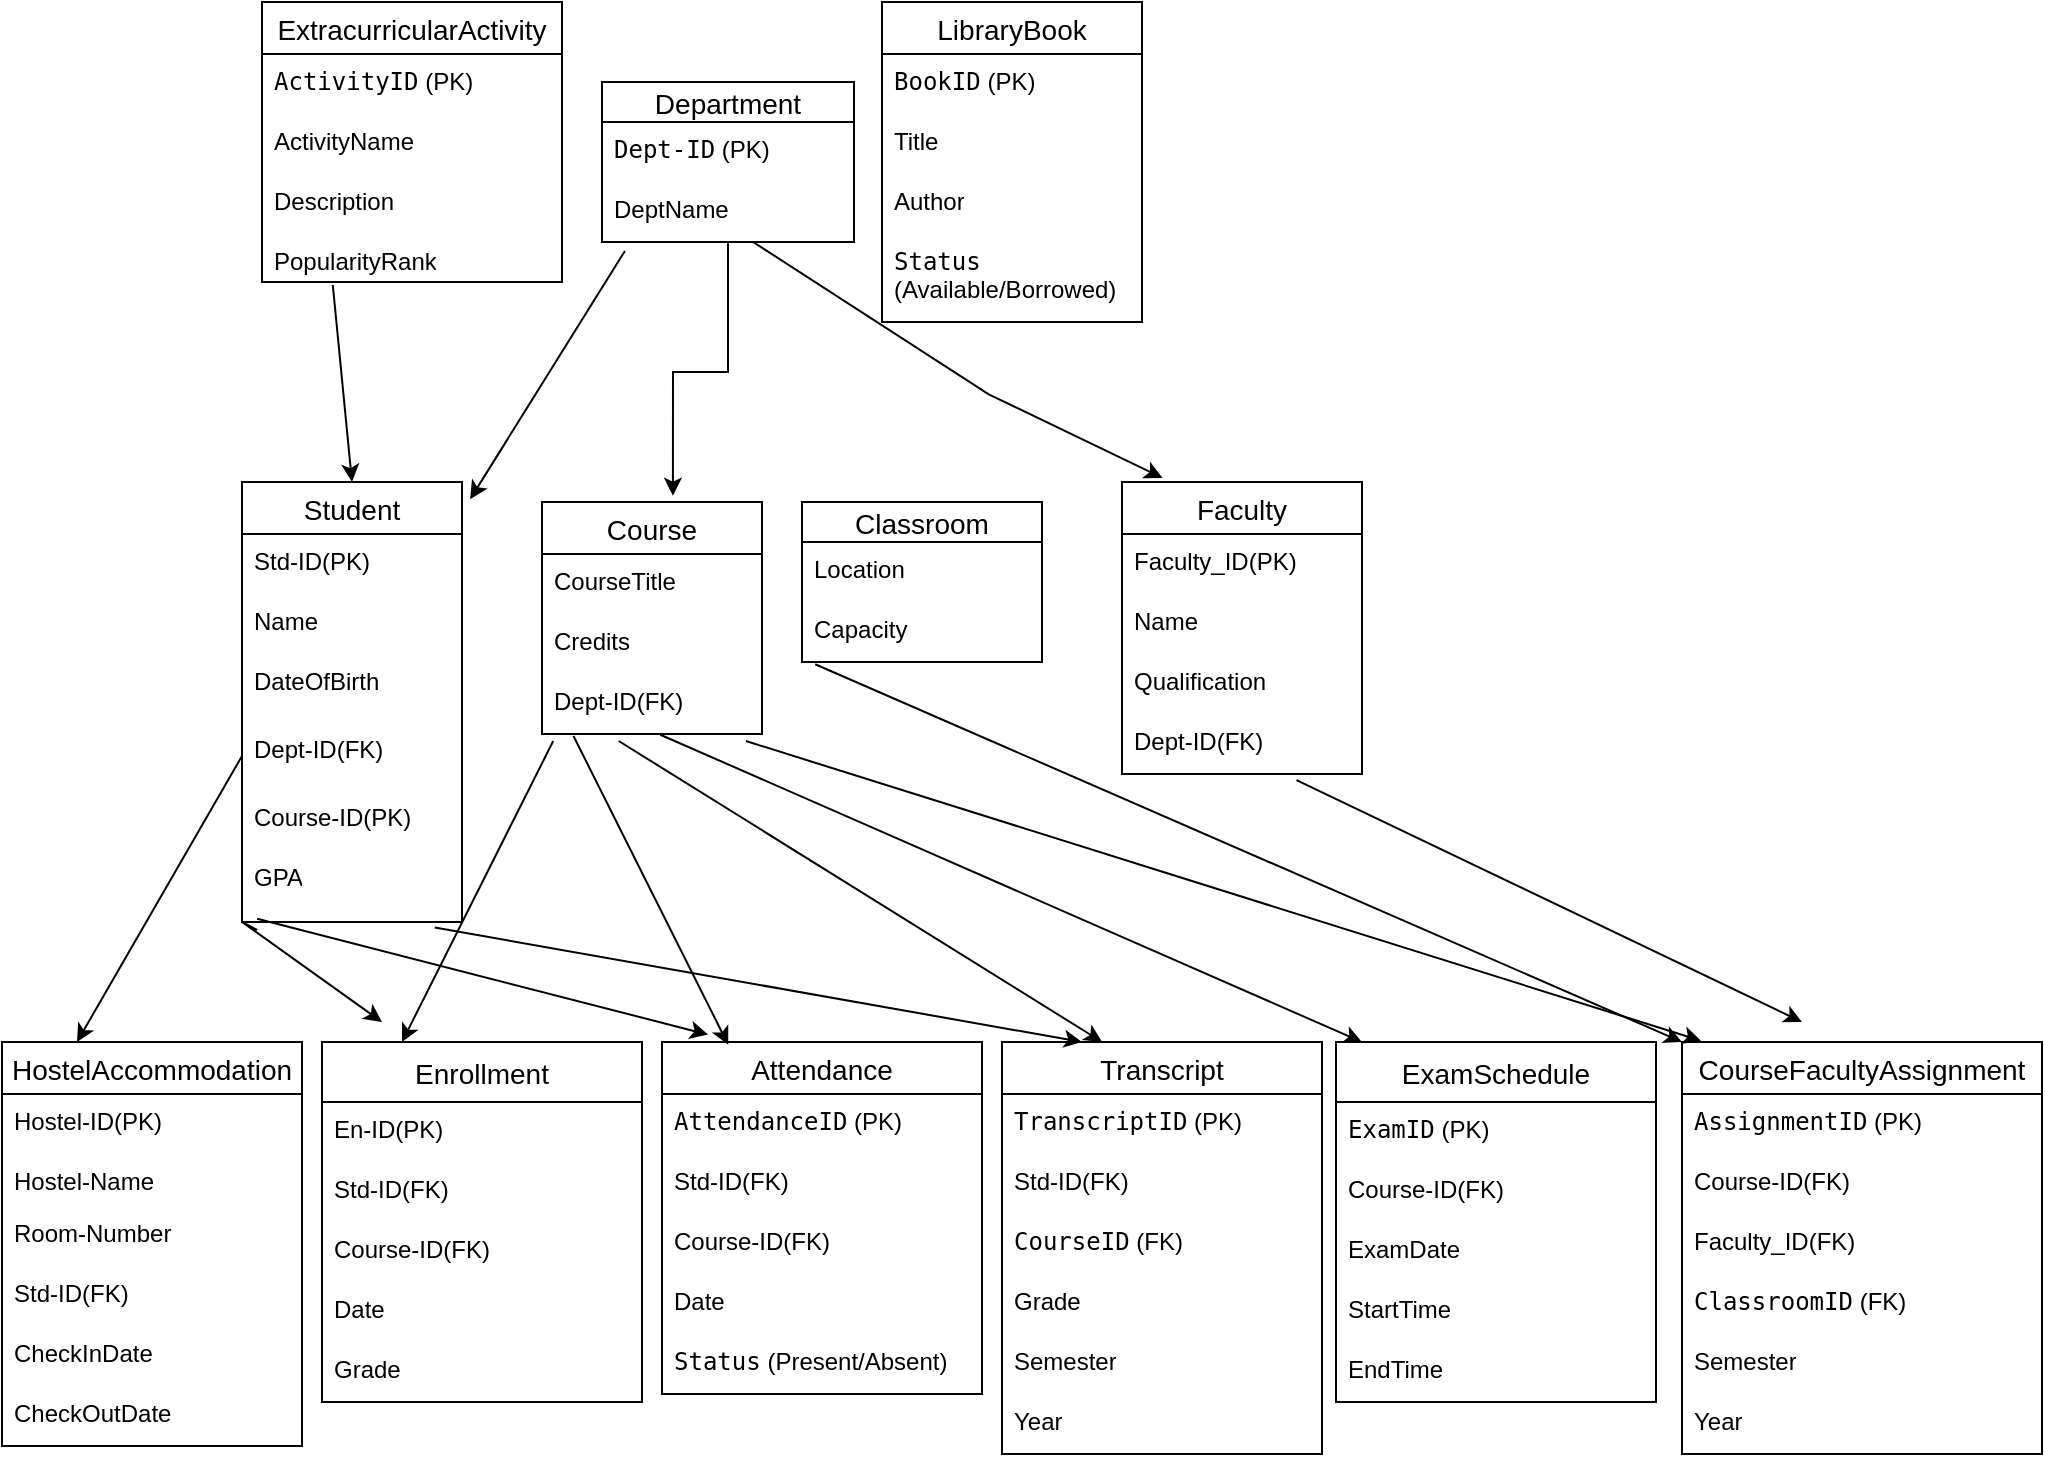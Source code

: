 <mxfile version="24.7.7">
  <diagram name="Page-1" id="fqS6_PLJv1zb1t_LiKM6">
    <mxGraphModel dx="724" dy="383" grid="1" gridSize="10" guides="1" tooltips="1" connect="1" arrows="1" fold="1" page="1" pageScale="1" pageWidth="827" pageHeight="1169" math="0" shadow="0">
      <root>
        <mxCell id="0" />
        <mxCell id="1" parent="0" />
        <mxCell id="m27_YTf44MRIBZmvHnYc-47" value="Student" style="swimlane;fontStyle=0;childLayout=stackLayout;horizontal=1;startSize=26;horizontalStack=0;resizeParent=1;resizeParentMax=0;resizeLast=0;collapsible=1;marginBottom=0;align=center;fontSize=14;" parent="1" vertex="1">
          <mxGeometry x="120" y="260" width="110" height="220" as="geometry" />
        </mxCell>
        <mxCell id="m27_YTf44MRIBZmvHnYc-48" value="Std-ID(PK)" style="text;strokeColor=none;fillColor=none;spacingLeft=4;spacingRight=4;overflow=hidden;rotatable=0;points=[[0,0.5],[1,0.5]];portConstraint=eastwest;fontSize=12;whiteSpace=wrap;html=1;" parent="m27_YTf44MRIBZmvHnYc-47" vertex="1">
          <mxGeometry y="26" width="110" height="30" as="geometry" />
        </mxCell>
        <mxCell id="m27_YTf44MRIBZmvHnYc-49" value="Name" style="text;strokeColor=none;fillColor=none;spacingLeft=4;spacingRight=4;overflow=hidden;rotatable=0;points=[[0,0.5],[1,0.5]];portConstraint=eastwest;fontSize=12;whiteSpace=wrap;html=1;" parent="m27_YTf44MRIBZmvHnYc-47" vertex="1">
          <mxGeometry y="56" width="110" height="30" as="geometry" />
        </mxCell>
        <mxCell id="m27_YTf44MRIBZmvHnYc-50" value="DateOfBirth" style="text;strokeColor=none;fillColor=none;spacingLeft=4;spacingRight=4;overflow=hidden;rotatable=0;points=[[0,0.5],[1,0.5]];portConstraint=eastwest;fontSize=12;whiteSpace=wrap;html=1;" parent="m27_YTf44MRIBZmvHnYc-47" vertex="1">
          <mxGeometry y="86" width="110" height="34" as="geometry" />
        </mxCell>
        <mxCell id="m27_YTf44MRIBZmvHnYc-52" value="Dept-ID(FK)" style="text;strokeColor=none;fillColor=none;spacingLeft=4;spacingRight=4;overflow=hidden;rotatable=0;points=[[0,0.5],[1,0.5]];portConstraint=eastwest;fontSize=12;whiteSpace=wrap;html=1;" parent="m27_YTf44MRIBZmvHnYc-47" vertex="1">
          <mxGeometry y="120" width="110" height="34" as="geometry" />
        </mxCell>
        <mxCell id="m27_YTf44MRIBZmvHnYc-55" value="Course-ID(PK)" style="text;strokeColor=none;fillColor=none;spacingLeft=4;spacingRight=4;overflow=hidden;rotatable=0;points=[[0,0.5],[1,0.5]];portConstraint=eastwest;fontSize=12;whiteSpace=wrap;html=1;" parent="m27_YTf44MRIBZmvHnYc-47" vertex="1">
          <mxGeometry y="154" width="110" height="30" as="geometry" />
        </mxCell>
        <mxCell id="m27_YTf44MRIBZmvHnYc-53" value="GPA" style="text;strokeColor=none;fillColor=none;spacingLeft=4;spacingRight=4;overflow=hidden;rotatable=0;points=[[0,0.5],[1,0.5]];portConstraint=eastwest;fontSize=12;whiteSpace=wrap;html=1;" parent="m27_YTf44MRIBZmvHnYc-47" vertex="1">
          <mxGeometry y="184" width="110" height="36" as="geometry" />
        </mxCell>
        <mxCell id="m27_YTf44MRIBZmvHnYc-54" value="Course" style="swimlane;fontStyle=0;childLayout=stackLayout;horizontal=1;startSize=26;horizontalStack=0;resizeParent=1;resizeParentMax=0;resizeLast=0;collapsible=1;marginBottom=0;align=center;fontSize=14;" parent="1" vertex="1">
          <mxGeometry x="270" y="270" width="110" height="116" as="geometry" />
        </mxCell>
        <mxCell id="m27_YTf44MRIBZmvHnYc-56" value="CourseTitle" style="text;strokeColor=none;fillColor=none;spacingLeft=4;spacingRight=4;overflow=hidden;rotatable=0;points=[[0,0.5],[1,0.5]];portConstraint=eastwest;fontSize=12;whiteSpace=wrap;html=1;" parent="m27_YTf44MRIBZmvHnYc-54" vertex="1">
          <mxGeometry y="26" width="110" height="30" as="geometry" />
        </mxCell>
        <mxCell id="m27_YTf44MRIBZmvHnYc-57" value="Credits" style="text;strokeColor=none;fillColor=none;spacingLeft=4;spacingRight=4;overflow=hidden;rotatable=0;points=[[0,0.5],[1,0.5]];portConstraint=eastwest;fontSize=12;whiteSpace=wrap;html=1;" parent="m27_YTf44MRIBZmvHnYc-54" vertex="1">
          <mxGeometry y="56" width="110" height="30" as="geometry" />
        </mxCell>
        <mxCell id="m27_YTf44MRIBZmvHnYc-58" value="Dept-ID(FK)" style="text;strokeColor=none;fillColor=none;spacingLeft=4;spacingRight=4;overflow=hidden;rotatable=0;points=[[0,0.5],[1,0.5]];portConstraint=eastwest;fontSize=12;whiteSpace=wrap;html=1;" parent="m27_YTf44MRIBZmvHnYc-54" vertex="1">
          <mxGeometry y="86" width="110" height="30" as="geometry" />
        </mxCell>
        <mxCell id="m27_YTf44MRIBZmvHnYc-59" value="Classroom" style="swimlane;fontStyle=0;childLayout=stackLayout;horizontal=1;startSize=20;horizontalStack=0;resizeParent=1;resizeParentMax=0;resizeLast=0;collapsible=1;marginBottom=0;align=center;fontSize=14;" parent="1" vertex="1">
          <mxGeometry x="400" y="270" width="120" height="80" as="geometry" />
        </mxCell>
        <mxCell id="m27_YTf44MRIBZmvHnYc-60" value="Location" style="text;strokeColor=none;fillColor=none;spacingLeft=4;spacingRight=4;overflow=hidden;rotatable=0;points=[[0,0.5],[1,0.5]];portConstraint=eastwest;fontSize=12;whiteSpace=wrap;html=1;" parent="m27_YTf44MRIBZmvHnYc-59" vertex="1">
          <mxGeometry y="20" width="120" height="30" as="geometry" />
        </mxCell>
        <mxCell id="m27_YTf44MRIBZmvHnYc-61" value="Capacity" style="text;strokeColor=none;fillColor=none;spacingLeft=4;spacingRight=4;overflow=hidden;rotatable=0;points=[[0,0.5],[1,0.5]];portConstraint=eastwest;fontSize=12;whiteSpace=wrap;html=1;" parent="m27_YTf44MRIBZmvHnYc-59" vertex="1">
          <mxGeometry y="50" width="120" height="30" as="geometry" />
        </mxCell>
        <mxCell id="m27_YTf44MRIBZmvHnYc-63" value="Faculty" style="swimlane;fontStyle=0;childLayout=stackLayout;horizontal=1;startSize=26;horizontalStack=0;resizeParent=1;resizeParentMax=0;resizeLast=0;collapsible=1;marginBottom=0;align=center;fontSize=14;" parent="1" vertex="1">
          <mxGeometry x="560" y="260" width="120" height="146" as="geometry" />
        </mxCell>
        <mxCell id="m27_YTf44MRIBZmvHnYc-64" value="Faculty_ID(PK)" style="text;strokeColor=none;fillColor=none;spacingLeft=4;spacingRight=4;overflow=hidden;rotatable=0;points=[[0,0.5],[1,0.5]];portConstraint=eastwest;fontSize=12;whiteSpace=wrap;html=1;" parent="m27_YTf44MRIBZmvHnYc-63" vertex="1">
          <mxGeometry y="26" width="120" height="30" as="geometry" />
        </mxCell>
        <mxCell id="m27_YTf44MRIBZmvHnYc-65" value="Name" style="text;strokeColor=none;fillColor=none;spacingLeft=4;spacingRight=4;overflow=hidden;rotatable=0;points=[[0,0.5],[1,0.5]];portConstraint=eastwest;fontSize=12;whiteSpace=wrap;html=1;" parent="m27_YTf44MRIBZmvHnYc-63" vertex="1">
          <mxGeometry y="56" width="120" height="30" as="geometry" />
        </mxCell>
        <mxCell id="m27_YTf44MRIBZmvHnYc-66" value="Qualification" style="text;strokeColor=none;fillColor=none;spacingLeft=4;spacingRight=4;overflow=hidden;rotatable=0;points=[[0,0.5],[1,0.5]];portConstraint=eastwest;fontSize=12;whiteSpace=wrap;html=1;" parent="m27_YTf44MRIBZmvHnYc-63" vertex="1">
          <mxGeometry y="86" width="120" height="30" as="geometry" />
        </mxCell>
        <mxCell id="m27_YTf44MRIBZmvHnYc-67" value="Dept-ID(FK)" style="text;strokeColor=none;fillColor=none;spacingLeft=4;spacingRight=4;overflow=hidden;rotatable=0;points=[[0,0.5],[1,0.5]];portConstraint=eastwest;fontSize=12;whiteSpace=wrap;html=1;" parent="m27_YTf44MRIBZmvHnYc-63" vertex="1">
          <mxGeometry y="116" width="120" height="30" as="geometry" />
        </mxCell>
        <mxCell id="m27_YTf44MRIBZmvHnYc-68" value="HostelAccommodation" style="swimlane;fontStyle=0;childLayout=stackLayout;horizontal=1;startSize=26;horizontalStack=0;resizeParent=1;resizeParentMax=0;resizeLast=0;collapsible=1;marginBottom=0;align=center;fontSize=14;" parent="1" vertex="1">
          <mxGeometry y="540" width="150" height="202" as="geometry" />
        </mxCell>
        <mxCell id="m27_YTf44MRIBZmvHnYc-69" value="Hostel-ID(PK)" style="text;strokeColor=none;fillColor=none;spacingLeft=4;spacingRight=4;overflow=hidden;rotatable=0;points=[[0,0.5],[1,0.5]];portConstraint=eastwest;fontSize=12;whiteSpace=wrap;html=1;" parent="m27_YTf44MRIBZmvHnYc-68" vertex="1">
          <mxGeometry y="26" width="150" height="30" as="geometry" />
        </mxCell>
        <mxCell id="m27_YTf44MRIBZmvHnYc-152" value="Hostel-Name" style="text;strokeColor=none;fillColor=none;spacingLeft=4;spacingRight=4;overflow=hidden;rotatable=0;points=[[0,0.5],[1,0.5]];portConstraint=eastwest;fontSize=12;whiteSpace=wrap;html=1;" parent="m27_YTf44MRIBZmvHnYc-68" vertex="1">
          <mxGeometry y="56" width="150" height="26" as="geometry" />
        </mxCell>
        <mxCell id="m27_YTf44MRIBZmvHnYc-70" value="Room-Number" style="text;strokeColor=none;fillColor=none;spacingLeft=4;spacingRight=4;overflow=hidden;rotatable=0;points=[[0,0.5],[1,0.5]];portConstraint=eastwest;fontSize=12;whiteSpace=wrap;html=1;" parent="m27_YTf44MRIBZmvHnYc-68" vertex="1">
          <mxGeometry y="82" width="150" height="30" as="geometry" />
        </mxCell>
        <mxCell id="m27_YTf44MRIBZmvHnYc-72" value="Std-ID(FK)" style="text;strokeColor=none;fillColor=none;spacingLeft=4;spacingRight=4;overflow=hidden;rotatable=0;points=[[0,0.5],[1,0.5]];portConstraint=eastwest;fontSize=12;whiteSpace=wrap;html=1;" parent="m27_YTf44MRIBZmvHnYc-68" vertex="1">
          <mxGeometry y="112" width="150" height="30" as="geometry" />
        </mxCell>
        <mxCell id="m27_YTf44MRIBZmvHnYc-73" value="CheckInDate" style="text;strokeColor=none;fillColor=none;spacingLeft=4;spacingRight=4;overflow=hidden;rotatable=0;points=[[0,0.5],[1,0.5]];portConstraint=eastwest;fontSize=12;whiteSpace=wrap;html=1;" parent="m27_YTf44MRIBZmvHnYc-68" vertex="1">
          <mxGeometry y="142" width="150" height="30" as="geometry" />
        </mxCell>
        <mxCell id="m27_YTf44MRIBZmvHnYc-74" value="CheckOutDate" style="text;strokeColor=none;fillColor=none;spacingLeft=4;spacingRight=4;overflow=hidden;rotatable=0;points=[[0,0.5],[1,0.5]];portConstraint=eastwest;fontSize=12;whiteSpace=wrap;html=1;" parent="m27_YTf44MRIBZmvHnYc-68" vertex="1">
          <mxGeometry y="172" width="150" height="30" as="geometry" />
        </mxCell>
        <mxCell id="m27_YTf44MRIBZmvHnYc-75" value="Enrollment" style="swimlane;fontStyle=0;childLayout=stackLayout;horizontal=1;startSize=30;horizontalStack=0;resizeParent=1;resizeParentMax=0;resizeLast=0;collapsible=1;marginBottom=0;align=center;fontSize=14;" parent="1" vertex="1">
          <mxGeometry x="160" y="540" width="160" height="180" as="geometry" />
        </mxCell>
        <mxCell id="m27_YTf44MRIBZmvHnYc-76" value="En-ID(PK)" style="text;strokeColor=none;fillColor=none;spacingLeft=4;spacingRight=4;overflow=hidden;rotatable=0;points=[[0,0.5],[1,0.5]];portConstraint=eastwest;fontSize=12;whiteSpace=wrap;html=1;" parent="m27_YTf44MRIBZmvHnYc-75" vertex="1">
          <mxGeometry y="30" width="160" height="30" as="geometry" />
        </mxCell>
        <mxCell id="m27_YTf44MRIBZmvHnYc-78" value="Std-ID(FK)" style="text;strokeColor=none;fillColor=none;spacingLeft=4;spacingRight=4;overflow=hidden;rotatable=0;points=[[0,0.5],[1,0.5]];portConstraint=eastwest;fontSize=12;whiteSpace=wrap;html=1;" parent="m27_YTf44MRIBZmvHnYc-75" vertex="1">
          <mxGeometry y="60" width="160" height="30" as="geometry" />
        </mxCell>
        <mxCell id="m27_YTf44MRIBZmvHnYc-79" value="Course-ID(FK)" style="text;strokeColor=none;fillColor=none;spacingLeft=4;spacingRight=4;overflow=hidden;rotatable=0;points=[[0,0.5],[1,0.5]];portConstraint=eastwest;fontSize=12;whiteSpace=wrap;html=1;" parent="m27_YTf44MRIBZmvHnYc-75" vertex="1">
          <mxGeometry y="90" width="160" height="30" as="geometry" />
        </mxCell>
        <mxCell id="m27_YTf44MRIBZmvHnYc-80" value="Date" style="text;strokeColor=none;fillColor=none;spacingLeft=4;spacingRight=4;overflow=hidden;rotatable=0;points=[[0,0.5],[1,0.5]];portConstraint=eastwest;fontSize=12;whiteSpace=wrap;html=1;" parent="m27_YTf44MRIBZmvHnYc-75" vertex="1">
          <mxGeometry y="120" width="160" height="30" as="geometry" />
        </mxCell>
        <mxCell id="m27_YTf44MRIBZmvHnYc-81" value="Grade" style="text;strokeColor=none;fillColor=none;spacingLeft=4;spacingRight=4;overflow=hidden;rotatable=0;points=[[0,0.5],[1,0.5]];portConstraint=eastwest;fontSize=12;whiteSpace=wrap;html=1;" parent="m27_YTf44MRIBZmvHnYc-75" vertex="1">
          <mxGeometry y="150" width="160" height="30" as="geometry" />
        </mxCell>
        <mxCell id="m27_YTf44MRIBZmvHnYc-82" value="Attendance" style="swimlane;fontStyle=0;childLayout=stackLayout;horizontal=1;startSize=26;horizontalStack=0;resizeParent=1;resizeParentMax=0;resizeLast=0;collapsible=1;marginBottom=0;align=center;fontSize=14;" parent="1" vertex="1">
          <mxGeometry x="330" y="540" width="160" height="176" as="geometry" />
        </mxCell>
        <mxCell id="m27_YTf44MRIBZmvHnYc-83" value="&lt;code&gt;AttendanceID&lt;/code&gt; (PK)" style="text;strokeColor=none;fillColor=none;spacingLeft=4;spacingRight=4;overflow=hidden;rotatable=0;points=[[0,0.5],[1,0.5]];portConstraint=eastwest;fontSize=12;whiteSpace=wrap;html=1;" parent="m27_YTf44MRIBZmvHnYc-82" vertex="1">
          <mxGeometry y="26" width="160" height="30" as="geometry" />
        </mxCell>
        <mxCell id="m27_YTf44MRIBZmvHnYc-85" value="Std-ID(FK)" style="text;strokeColor=none;fillColor=none;spacingLeft=4;spacingRight=4;overflow=hidden;rotatable=0;points=[[0,0.5],[1,0.5]];portConstraint=eastwest;fontSize=12;whiteSpace=wrap;html=1;" parent="m27_YTf44MRIBZmvHnYc-82" vertex="1">
          <mxGeometry y="56" width="160" height="30" as="geometry" />
        </mxCell>
        <mxCell id="m27_YTf44MRIBZmvHnYc-86" value="Course-ID(FK)" style="text;strokeColor=none;fillColor=none;spacingLeft=4;spacingRight=4;overflow=hidden;rotatable=0;points=[[0,0.5],[1,0.5]];portConstraint=eastwest;fontSize=12;whiteSpace=wrap;html=1;" parent="m27_YTf44MRIBZmvHnYc-82" vertex="1">
          <mxGeometry y="86" width="160" height="30" as="geometry" />
        </mxCell>
        <mxCell id="m27_YTf44MRIBZmvHnYc-87" value="Date" style="text;strokeColor=none;fillColor=none;spacingLeft=4;spacingRight=4;overflow=hidden;rotatable=0;points=[[0,0.5],[1,0.5]];portConstraint=eastwest;fontSize=12;whiteSpace=wrap;html=1;" parent="m27_YTf44MRIBZmvHnYc-82" vertex="1">
          <mxGeometry y="116" width="160" height="30" as="geometry" />
        </mxCell>
        <mxCell id="m27_YTf44MRIBZmvHnYc-89" value="&lt;code&gt;Status&lt;/code&gt; (Present/Absent)" style="text;strokeColor=none;fillColor=none;spacingLeft=4;spacingRight=4;overflow=hidden;rotatable=0;points=[[0,0.5],[1,0.5]];portConstraint=eastwest;fontSize=12;whiteSpace=wrap;html=1;" parent="m27_YTf44MRIBZmvHnYc-82" vertex="1">
          <mxGeometry y="146" width="160" height="30" as="geometry" />
        </mxCell>
        <mxCell id="m27_YTf44MRIBZmvHnYc-90" value="CourseFacultyAssignment" style="swimlane;fontStyle=0;childLayout=stackLayout;horizontal=1;startSize=26;horizontalStack=0;resizeParent=1;resizeParentMax=0;resizeLast=0;collapsible=1;marginBottom=0;align=center;fontSize=14;" parent="1" vertex="1">
          <mxGeometry x="840" y="540" width="180" height="206" as="geometry" />
        </mxCell>
        <mxCell id="m27_YTf44MRIBZmvHnYc-91" value="&lt;code&gt;AssignmentID&lt;/code&gt; (PK)" style="text;strokeColor=none;fillColor=none;spacingLeft=4;spacingRight=4;overflow=hidden;rotatable=0;points=[[0,0.5],[1,0.5]];portConstraint=eastwest;fontSize=12;whiteSpace=wrap;html=1;" parent="m27_YTf44MRIBZmvHnYc-90" vertex="1">
          <mxGeometry y="26" width="180" height="30" as="geometry" />
        </mxCell>
        <mxCell id="m27_YTf44MRIBZmvHnYc-92" value="Course-ID(FK)" style="text;strokeColor=none;fillColor=none;spacingLeft=4;spacingRight=4;overflow=hidden;rotatable=0;points=[[0,0.5],[1,0.5]];portConstraint=eastwest;fontSize=12;whiteSpace=wrap;html=1;" parent="m27_YTf44MRIBZmvHnYc-90" vertex="1">
          <mxGeometry y="56" width="180" height="30" as="geometry" />
        </mxCell>
        <mxCell id="m27_YTf44MRIBZmvHnYc-93" value="Faculty_ID(FK)" style="text;strokeColor=none;fillColor=none;spacingLeft=4;spacingRight=4;overflow=hidden;rotatable=0;points=[[0,0.5],[1,0.5]];portConstraint=eastwest;fontSize=12;whiteSpace=wrap;html=1;" parent="m27_YTf44MRIBZmvHnYc-90" vertex="1">
          <mxGeometry y="86" width="180" height="30" as="geometry" />
        </mxCell>
        <mxCell id="m27_YTf44MRIBZmvHnYc-94" value="&lt;code&gt;ClassroomID&lt;/code&gt; (FK)" style="text;strokeColor=none;fillColor=none;spacingLeft=4;spacingRight=4;overflow=hidden;rotatable=0;points=[[0,0.5],[1,0.5]];portConstraint=eastwest;fontSize=12;whiteSpace=wrap;html=1;" parent="m27_YTf44MRIBZmvHnYc-90" vertex="1">
          <mxGeometry y="116" width="180" height="30" as="geometry" />
        </mxCell>
        <mxCell id="m27_YTf44MRIBZmvHnYc-95" value="Semester" style="text;strokeColor=none;fillColor=none;spacingLeft=4;spacingRight=4;overflow=hidden;rotatable=0;points=[[0,0.5],[1,0.5]];portConstraint=eastwest;fontSize=12;whiteSpace=wrap;html=1;" parent="m27_YTf44MRIBZmvHnYc-90" vertex="1">
          <mxGeometry y="146" width="180" height="30" as="geometry" />
        </mxCell>
        <mxCell id="m27_YTf44MRIBZmvHnYc-96" value="Year" style="text;strokeColor=none;fillColor=none;spacingLeft=4;spacingRight=4;overflow=hidden;rotatable=0;points=[[0,0.5],[1,0.5]];portConstraint=eastwest;fontSize=12;whiteSpace=wrap;html=1;" parent="m27_YTf44MRIBZmvHnYc-90" vertex="1">
          <mxGeometry y="176" width="180" height="30" as="geometry" />
        </mxCell>
        <mxCell id="m27_YTf44MRIBZmvHnYc-97" value="ExamSchedule" style="swimlane;fontStyle=0;childLayout=stackLayout;horizontal=1;startSize=30;horizontalStack=0;resizeParent=1;resizeParentMax=0;resizeLast=0;collapsible=1;marginBottom=0;align=center;fontSize=14;" parent="1" vertex="1">
          <mxGeometry x="667" y="540" width="160" height="180" as="geometry" />
        </mxCell>
        <mxCell id="m27_YTf44MRIBZmvHnYc-99" value="&lt;code&gt;ExamID&lt;/code&gt; (PK)" style="text;strokeColor=none;fillColor=none;spacingLeft=4;spacingRight=4;overflow=hidden;rotatable=0;points=[[0,0.5],[1,0.5]];portConstraint=eastwest;fontSize=12;whiteSpace=wrap;html=1;" parent="m27_YTf44MRIBZmvHnYc-97" vertex="1">
          <mxGeometry y="30" width="160" height="30" as="geometry" />
        </mxCell>
        <mxCell id="m27_YTf44MRIBZmvHnYc-100" value="Course-ID(FK)" style="text;strokeColor=none;fillColor=none;spacingLeft=4;spacingRight=4;overflow=hidden;rotatable=0;points=[[0,0.5],[1,0.5]];portConstraint=eastwest;fontSize=12;whiteSpace=wrap;html=1;" parent="m27_YTf44MRIBZmvHnYc-97" vertex="1">
          <mxGeometry y="60" width="160" height="30" as="geometry" />
        </mxCell>
        <mxCell id="m27_YTf44MRIBZmvHnYc-101" value="ExamDate" style="text;strokeColor=none;fillColor=none;spacingLeft=4;spacingRight=4;overflow=hidden;rotatable=0;points=[[0,0.5],[1,0.5]];portConstraint=eastwest;fontSize=12;whiteSpace=wrap;html=1;" parent="m27_YTf44MRIBZmvHnYc-97" vertex="1">
          <mxGeometry y="90" width="160" height="30" as="geometry" />
        </mxCell>
        <mxCell id="m27_YTf44MRIBZmvHnYc-102" value="StartTime" style="text;strokeColor=none;fillColor=none;spacingLeft=4;spacingRight=4;overflow=hidden;rotatable=0;points=[[0,0.5],[1,0.5]];portConstraint=eastwest;fontSize=12;whiteSpace=wrap;html=1;" parent="m27_YTf44MRIBZmvHnYc-97" vertex="1">
          <mxGeometry y="120" width="160" height="30" as="geometry" />
        </mxCell>
        <mxCell id="m27_YTf44MRIBZmvHnYc-103" value="EndTime" style="text;strokeColor=none;fillColor=none;spacingLeft=4;spacingRight=4;overflow=hidden;rotatable=0;points=[[0,0.5],[1,0.5]];portConstraint=eastwest;fontSize=12;whiteSpace=wrap;html=1;" parent="m27_YTf44MRIBZmvHnYc-97" vertex="1">
          <mxGeometry y="150" width="160" height="30" as="geometry" />
        </mxCell>
        <mxCell id="m27_YTf44MRIBZmvHnYc-108" value="Transcript" style="swimlane;fontStyle=0;childLayout=stackLayout;horizontal=1;startSize=26;horizontalStack=0;resizeParent=1;resizeParentMax=0;resizeLast=0;collapsible=1;marginBottom=0;align=center;fontSize=14;" parent="1" vertex="1">
          <mxGeometry x="500" y="540" width="160" height="206" as="geometry" />
        </mxCell>
        <mxCell id="m27_YTf44MRIBZmvHnYc-109" value="&lt;code&gt;TranscriptID&lt;/code&gt; (PK)" style="text;strokeColor=none;fillColor=none;spacingLeft=4;spacingRight=4;overflow=hidden;rotatable=0;points=[[0,0.5],[1,0.5]];portConstraint=eastwest;fontSize=12;whiteSpace=wrap;html=1;" parent="m27_YTf44MRIBZmvHnYc-108" vertex="1">
          <mxGeometry y="26" width="160" height="30" as="geometry" />
        </mxCell>
        <mxCell id="m27_YTf44MRIBZmvHnYc-111" value="Std-ID(FK)" style="text;strokeColor=none;fillColor=none;spacingLeft=4;spacingRight=4;overflow=hidden;rotatable=0;points=[[0,0.5],[1,0.5]];portConstraint=eastwest;fontSize=12;whiteSpace=wrap;html=1;" parent="m27_YTf44MRIBZmvHnYc-108" vertex="1">
          <mxGeometry y="56" width="160" height="30" as="geometry" />
        </mxCell>
        <mxCell id="m27_YTf44MRIBZmvHnYc-118" value="&lt;code&gt;CourseID&lt;/code&gt; (FK)" style="text;strokeColor=none;fillColor=none;spacingLeft=4;spacingRight=4;overflow=hidden;rotatable=0;points=[[0,0.5],[1,0.5]];portConstraint=eastwest;fontSize=12;whiteSpace=wrap;html=1;" parent="m27_YTf44MRIBZmvHnYc-108" vertex="1">
          <mxGeometry y="86" width="160" height="30" as="geometry" />
        </mxCell>
        <mxCell id="m27_YTf44MRIBZmvHnYc-119" value="Grade" style="text;strokeColor=none;fillColor=none;spacingLeft=4;spacingRight=4;overflow=hidden;rotatable=0;points=[[0,0.5],[1,0.5]];portConstraint=eastwest;fontSize=12;whiteSpace=wrap;html=1;" parent="m27_YTf44MRIBZmvHnYc-108" vertex="1">
          <mxGeometry y="116" width="160" height="30" as="geometry" />
        </mxCell>
        <mxCell id="m27_YTf44MRIBZmvHnYc-120" value="Semester" style="text;strokeColor=none;fillColor=none;spacingLeft=4;spacingRight=4;overflow=hidden;rotatable=0;points=[[0,0.5],[1,0.5]];portConstraint=eastwest;fontSize=12;whiteSpace=wrap;html=1;" parent="m27_YTf44MRIBZmvHnYc-108" vertex="1">
          <mxGeometry y="146" width="160" height="30" as="geometry" />
        </mxCell>
        <mxCell id="m27_YTf44MRIBZmvHnYc-121" value="Year" style="text;strokeColor=none;fillColor=none;spacingLeft=4;spacingRight=4;overflow=hidden;rotatable=0;points=[[0,0.5],[1,0.5]];portConstraint=eastwest;fontSize=12;whiteSpace=wrap;html=1;" parent="m27_YTf44MRIBZmvHnYc-108" vertex="1">
          <mxGeometry y="176" width="160" height="30" as="geometry" />
        </mxCell>
        <mxCell id="m27_YTf44MRIBZmvHnYc-122" value="ExtracurricularActivity" style="swimlane;fontStyle=0;childLayout=stackLayout;horizontal=1;startSize=26;horizontalStack=0;resizeParent=1;resizeParentMax=0;resizeLast=0;collapsible=1;marginBottom=0;align=center;fontSize=14;" parent="1" vertex="1">
          <mxGeometry x="130" y="20" width="150" height="140" as="geometry" />
        </mxCell>
        <mxCell id="m27_YTf44MRIBZmvHnYc-123" value="&lt;code&gt;ActivityID&lt;/code&gt; (PK)" style="text;strokeColor=none;fillColor=none;spacingLeft=4;spacingRight=4;overflow=hidden;rotatable=0;points=[[0,0.5],[1,0.5]];portConstraint=eastwest;fontSize=12;whiteSpace=wrap;html=1;" parent="m27_YTf44MRIBZmvHnYc-122" vertex="1">
          <mxGeometry y="26" width="150" height="30" as="geometry" />
        </mxCell>
        <mxCell id="m27_YTf44MRIBZmvHnYc-124" value="ActivityName" style="text;strokeColor=none;fillColor=none;spacingLeft=4;spacingRight=4;overflow=hidden;rotatable=0;points=[[0,0.5],[1,0.5]];portConstraint=eastwest;fontSize=12;whiteSpace=wrap;html=1;" parent="m27_YTf44MRIBZmvHnYc-122" vertex="1">
          <mxGeometry y="56" width="150" height="30" as="geometry" />
        </mxCell>
        <mxCell id="m27_YTf44MRIBZmvHnYc-125" value="Description" style="text;strokeColor=none;fillColor=none;spacingLeft=4;spacingRight=4;overflow=hidden;rotatable=0;points=[[0,0.5],[1,0.5]];portConstraint=eastwest;fontSize=12;whiteSpace=wrap;html=1;" parent="m27_YTf44MRIBZmvHnYc-122" vertex="1">
          <mxGeometry y="86" width="150" height="30" as="geometry" />
        </mxCell>
        <mxCell id="m27_YTf44MRIBZmvHnYc-126" value="PopularityRank" style="text;strokeColor=none;fillColor=none;spacingLeft=4;spacingRight=4;overflow=hidden;rotatable=0;points=[[0,0.5],[1,0.5]];portConstraint=eastwest;fontSize=12;whiteSpace=wrap;html=1;" parent="m27_YTf44MRIBZmvHnYc-122" vertex="1">
          <mxGeometry y="116" width="150" height="24" as="geometry" />
        </mxCell>
        <mxCell id="m27_YTf44MRIBZmvHnYc-128" value="Department" style="swimlane;fontStyle=0;childLayout=stackLayout;horizontal=1;startSize=20;horizontalStack=0;resizeParent=1;resizeParentMax=0;resizeLast=0;collapsible=1;marginBottom=0;align=center;fontSize=14;" parent="1" vertex="1">
          <mxGeometry x="300" y="60" width="126" height="80" as="geometry" />
        </mxCell>
        <mxCell id="m27_YTf44MRIBZmvHnYc-129" value="&lt;code&gt;Dept-ID&lt;/code&gt; (PK)" style="text;strokeColor=none;fillColor=none;spacingLeft=4;spacingRight=4;overflow=hidden;rotatable=0;points=[[0,0.5],[1,0.5]];portConstraint=eastwest;fontSize=12;whiteSpace=wrap;html=1;" parent="m27_YTf44MRIBZmvHnYc-128" vertex="1">
          <mxGeometry y="20" width="126" height="30" as="geometry" />
        </mxCell>
        <mxCell id="m27_YTf44MRIBZmvHnYc-130" value="DeptName" style="text;strokeColor=none;fillColor=none;spacingLeft=4;spacingRight=4;overflow=hidden;rotatable=0;points=[[0,0.5],[1,0.5]];portConstraint=eastwest;fontSize=12;whiteSpace=wrap;html=1;" parent="m27_YTf44MRIBZmvHnYc-128" vertex="1">
          <mxGeometry y="50" width="126" height="30" as="geometry" />
        </mxCell>
        <mxCell id="m27_YTf44MRIBZmvHnYc-132" value="LibraryBook" style="swimlane;fontStyle=0;childLayout=stackLayout;horizontal=1;startSize=26;horizontalStack=0;resizeParent=1;resizeParentMax=0;resizeLast=0;collapsible=1;marginBottom=0;align=center;fontSize=14;" parent="1" vertex="1">
          <mxGeometry x="440" y="20" width="130" height="160" as="geometry" />
        </mxCell>
        <mxCell id="m27_YTf44MRIBZmvHnYc-133" value="&lt;code&gt;BookID&lt;/code&gt; (PK)" style="text;strokeColor=none;fillColor=none;spacingLeft=4;spacingRight=4;overflow=hidden;rotatable=0;points=[[0,0.5],[1,0.5]];portConstraint=eastwest;fontSize=12;whiteSpace=wrap;html=1;" parent="m27_YTf44MRIBZmvHnYc-132" vertex="1">
          <mxGeometry y="26" width="130" height="30" as="geometry" />
        </mxCell>
        <mxCell id="m27_YTf44MRIBZmvHnYc-134" value="Title" style="text;strokeColor=none;fillColor=none;spacingLeft=4;spacingRight=4;overflow=hidden;rotatable=0;points=[[0,0.5],[1,0.5]];portConstraint=eastwest;fontSize=12;whiteSpace=wrap;html=1;" parent="m27_YTf44MRIBZmvHnYc-132" vertex="1">
          <mxGeometry y="56" width="130" height="30" as="geometry" />
        </mxCell>
        <mxCell id="m27_YTf44MRIBZmvHnYc-135" value="Author" style="text;strokeColor=none;fillColor=none;spacingLeft=4;spacingRight=4;overflow=hidden;rotatable=0;points=[[0,0.5],[1,0.5]];portConstraint=eastwest;fontSize=12;whiteSpace=wrap;html=1;" parent="m27_YTf44MRIBZmvHnYc-132" vertex="1">
          <mxGeometry y="86" width="130" height="30" as="geometry" />
        </mxCell>
        <mxCell id="m27_YTf44MRIBZmvHnYc-136" value="&lt;code&gt;Status&lt;/code&gt; (Available/Borrowed)" style="text;strokeColor=none;fillColor=none;spacingLeft=4;spacingRight=4;overflow=hidden;rotatable=0;points=[[0,0.5],[1,0.5]];portConstraint=eastwest;fontSize=12;whiteSpace=wrap;html=1;" parent="m27_YTf44MRIBZmvHnYc-132" vertex="1">
          <mxGeometry y="116" width="130" height="44" as="geometry" />
        </mxCell>
        <mxCell id="m27_YTf44MRIBZmvHnYc-144" style="edgeStyle=orthogonalEdgeStyle;rounded=0;orthogonalLoop=1;jettySize=auto;html=1;entryX=0.595;entryY=-0.027;entryDx=0;entryDy=0;entryPerimeter=0;" parent="1" source="m27_YTf44MRIBZmvHnYc-128" target="m27_YTf44MRIBZmvHnYc-54" edge="1">
          <mxGeometry relative="1" as="geometry" />
        </mxCell>
        <mxCell id="m27_YTf44MRIBZmvHnYc-145" value="" style="endArrow=classic;html=1;rounded=0;exitX=0.091;exitY=1.149;exitDx=0;exitDy=0;exitPerimeter=0;entryX=1.037;entryY=0.039;entryDx=0;entryDy=0;entryPerimeter=0;" parent="1" source="m27_YTf44MRIBZmvHnYc-130" target="m27_YTf44MRIBZmvHnYc-47" edge="1">
          <mxGeometry width="50" height="50" relative="1" as="geometry">
            <mxPoint x="310" y="240" as="sourcePoint" />
            <mxPoint x="360" y="190" as="targetPoint" />
          </mxGeometry>
        </mxCell>
        <mxCell id="m27_YTf44MRIBZmvHnYc-146" value="" style="endArrow=classic;html=1;rounded=0;exitX=0.811;exitY=1.128;exitDx=0;exitDy=0;exitPerimeter=0;entryX=0.169;entryY=-0.014;entryDx=0;entryDy=0;entryPerimeter=0;" parent="1" target="m27_YTf44MRIBZmvHnYc-63" edge="1">
          <mxGeometry width="50" height="50" relative="1" as="geometry">
            <mxPoint x="375.576" y="140.0" as="sourcePoint" />
            <mxPoint x="544.43" y="262.218" as="targetPoint" />
            <Array as="points">
              <mxPoint x="493.39" y="216.16" />
            </Array>
          </mxGeometry>
        </mxCell>
        <mxCell id="m27_YTf44MRIBZmvHnYc-148" value="" style="endArrow=classic;html=1;rounded=0;exitX=0.236;exitY=1.062;exitDx=0;exitDy=0;exitPerimeter=0;entryX=0.5;entryY=0;entryDx=0;entryDy=0;" parent="1" source="m27_YTf44MRIBZmvHnYc-126" target="m27_YTf44MRIBZmvHnYc-47" edge="1">
          <mxGeometry width="50" height="50" relative="1" as="geometry">
            <mxPoint x="170" y="230" as="sourcePoint" />
            <mxPoint x="220" y="180" as="targetPoint" />
          </mxGeometry>
        </mxCell>
        <mxCell id="m27_YTf44MRIBZmvHnYc-150" value="" style="endArrow=classic;html=1;rounded=0;exitX=0;exitY=0.5;exitDx=0;exitDy=0;entryX=0.25;entryY=0;entryDx=0;entryDy=0;" parent="1" source="m27_YTf44MRIBZmvHnYc-52" target="m27_YTf44MRIBZmvHnYc-68" edge="1">
          <mxGeometry width="50" height="50" relative="1" as="geometry">
            <mxPoint x="80" y="390" as="sourcePoint" />
            <mxPoint x="90" y="480" as="targetPoint" />
          </mxGeometry>
        </mxCell>
        <mxCell id="m27_YTf44MRIBZmvHnYc-153" value="" style="endArrow=classic;html=1;rounded=0;exitX=0.069;exitY=1.111;exitDx=0;exitDy=0;exitPerimeter=0;" parent="1" source="m27_YTf44MRIBZmvHnYc-53" edge="1">
          <mxGeometry width="50" height="50" relative="1" as="geometry">
            <mxPoint x="170" y="540" as="sourcePoint" />
            <mxPoint x="190" y="530" as="targetPoint" />
            <Array as="points">
              <mxPoint x="120" y="480" />
            </Array>
          </mxGeometry>
        </mxCell>
        <mxCell id="m27_YTf44MRIBZmvHnYc-154" value="" style="endArrow=classic;html=1;rounded=0;entryX=0.144;entryY=-0.021;entryDx=0;entryDy=0;entryPerimeter=0;exitX=0.069;exitY=0.954;exitDx=0;exitDy=0;exitPerimeter=0;" parent="1" source="m27_YTf44MRIBZmvHnYc-53" target="m27_YTf44MRIBZmvHnYc-82" edge="1">
          <mxGeometry width="50" height="50" relative="1" as="geometry">
            <mxPoint x="240" y="510" as="sourcePoint" />
            <mxPoint x="360" y="490" as="targetPoint" />
          </mxGeometry>
        </mxCell>
        <mxCell id="m27_YTf44MRIBZmvHnYc-155" value="" style="endArrow=classic;html=1;rounded=0;entryX=0.25;entryY=0;entryDx=0;entryDy=0;exitX=0.876;exitY=1.076;exitDx=0;exitDy=0;exitPerimeter=0;" parent="1" source="m27_YTf44MRIBZmvHnYc-53" target="m27_YTf44MRIBZmvHnYc-108" edge="1">
          <mxGeometry width="50" height="50" relative="1" as="geometry">
            <mxPoint x="310" y="540" as="sourcePoint" />
            <mxPoint x="360" y="490" as="targetPoint" />
          </mxGeometry>
        </mxCell>
        <mxCell id="m27_YTf44MRIBZmvHnYc-157" value="" style="endArrow=classic;html=1;rounded=0;entryX=0.25;entryY=0;entryDx=0;entryDy=0;exitX=0.051;exitY=1.117;exitDx=0;exitDy=0;exitPerimeter=0;" parent="1" source="m27_YTf44MRIBZmvHnYc-58" target="m27_YTf44MRIBZmvHnYc-75" edge="1">
          <mxGeometry width="50" height="50" relative="1" as="geometry">
            <mxPoint x="310" y="440" as="sourcePoint" />
            <mxPoint x="360" y="390" as="targetPoint" />
          </mxGeometry>
        </mxCell>
        <mxCell id="m27_YTf44MRIBZmvHnYc-158" value="" style="endArrow=classic;html=1;rounded=0;entryX=0.207;entryY=0.008;entryDx=0;entryDy=0;entryPerimeter=0;exitX=0.143;exitY=1.033;exitDx=0;exitDy=0;exitPerimeter=0;" parent="1" source="m27_YTf44MRIBZmvHnYc-58" target="m27_YTf44MRIBZmvHnYc-82" edge="1">
          <mxGeometry width="50" height="50" relative="1" as="geometry">
            <mxPoint x="309" y="444" as="sourcePoint" />
            <mxPoint x="359" y="394" as="targetPoint" />
          </mxGeometry>
        </mxCell>
        <mxCell id="m27_YTf44MRIBZmvHnYc-159" value="" style="endArrow=classic;html=1;rounded=0;exitX=0.349;exitY=1.117;exitDx=0;exitDy=0;exitPerimeter=0;entryX=0.313;entryY=0;entryDx=0;entryDy=0;entryPerimeter=0;" parent="1" source="m27_YTf44MRIBZmvHnYc-58" target="m27_YTf44MRIBZmvHnYc-108" edge="1">
          <mxGeometry width="50" height="50" relative="1" as="geometry">
            <mxPoint x="310" y="440" as="sourcePoint" />
            <mxPoint x="560" y="510" as="targetPoint" />
          </mxGeometry>
        </mxCell>
        <mxCell id="m27_YTf44MRIBZmvHnYc-161" value="" style="endArrow=classic;html=1;rounded=0;entryX=0.081;entryY=0;entryDx=0;entryDy=0;entryPerimeter=0;exitX=0.538;exitY=1.012;exitDx=0;exitDy=0;exitPerimeter=0;" parent="1" source="m27_YTf44MRIBZmvHnYc-58" target="m27_YTf44MRIBZmvHnYc-97" edge="1">
          <mxGeometry width="50" height="50" relative="1" as="geometry">
            <mxPoint x="520" y="480" as="sourcePoint" />
            <mxPoint x="570" y="430" as="targetPoint" />
          </mxGeometry>
        </mxCell>
        <mxCell id="m27_YTf44MRIBZmvHnYc-162" value="" style="endArrow=classic;html=1;rounded=0;entryX=0.053;entryY=-0.003;entryDx=0;entryDy=0;entryPerimeter=0;exitX=0.927;exitY=1.117;exitDx=0;exitDy=0;exitPerimeter=0;" parent="1" source="m27_YTf44MRIBZmvHnYc-58" target="m27_YTf44MRIBZmvHnYc-90" edge="1">
          <mxGeometry width="50" height="50" relative="1" as="geometry">
            <mxPoint x="730" y="440" as="sourcePoint" />
            <mxPoint x="780" y="390" as="targetPoint" />
          </mxGeometry>
        </mxCell>
        <mxCell id="m27_YTf44MRIBZmvHnYc-163" value="" style="endArrow=classic;html=1;rounded=0;entryX=0;entryY=0;entryDx=0;entryDy=0;exitX=0.055;exitY=1.037;exitDx=0;exitDy=0;exitPerimeter=0;" parent="1" source="m27_YTf44MRIBZmvHnYc-61" target="m27_YTf44MRIBZmvHnYc-90" edge="1">
          <mxGeometry width="50" height="50" relative="1" as="geometry">
            <mxPoint x="410" y="360" as="sourcePoint" />
            <mxPoint x="560" y="390" as="targetPoint" />
          </mxGeometry>
        </mxCell>
        <mxCell id="m27_YTf44MRIBZmvHnYc-164" value="" style="endArrow=classic;html=1;rounded=0;exitX=0.727;exitY=1.102;exitDx=0;exitDy=0;exitPerimeter=0;" parent="1" source="m27_YTf44MRIBZmvHnYc-67" edge="1">
          <mxGeometry width="50" height="50" relative="1" as="geometry">
            <mxPoint x="722" y="470" as="sourcePoint" />
            <mxPoint x="900" y="530" as="targetPoint" />
          </mxGeometry>
        </mxCell>
      </root>
    </mxGraphModel>
  </diagram>
</mxfile>
